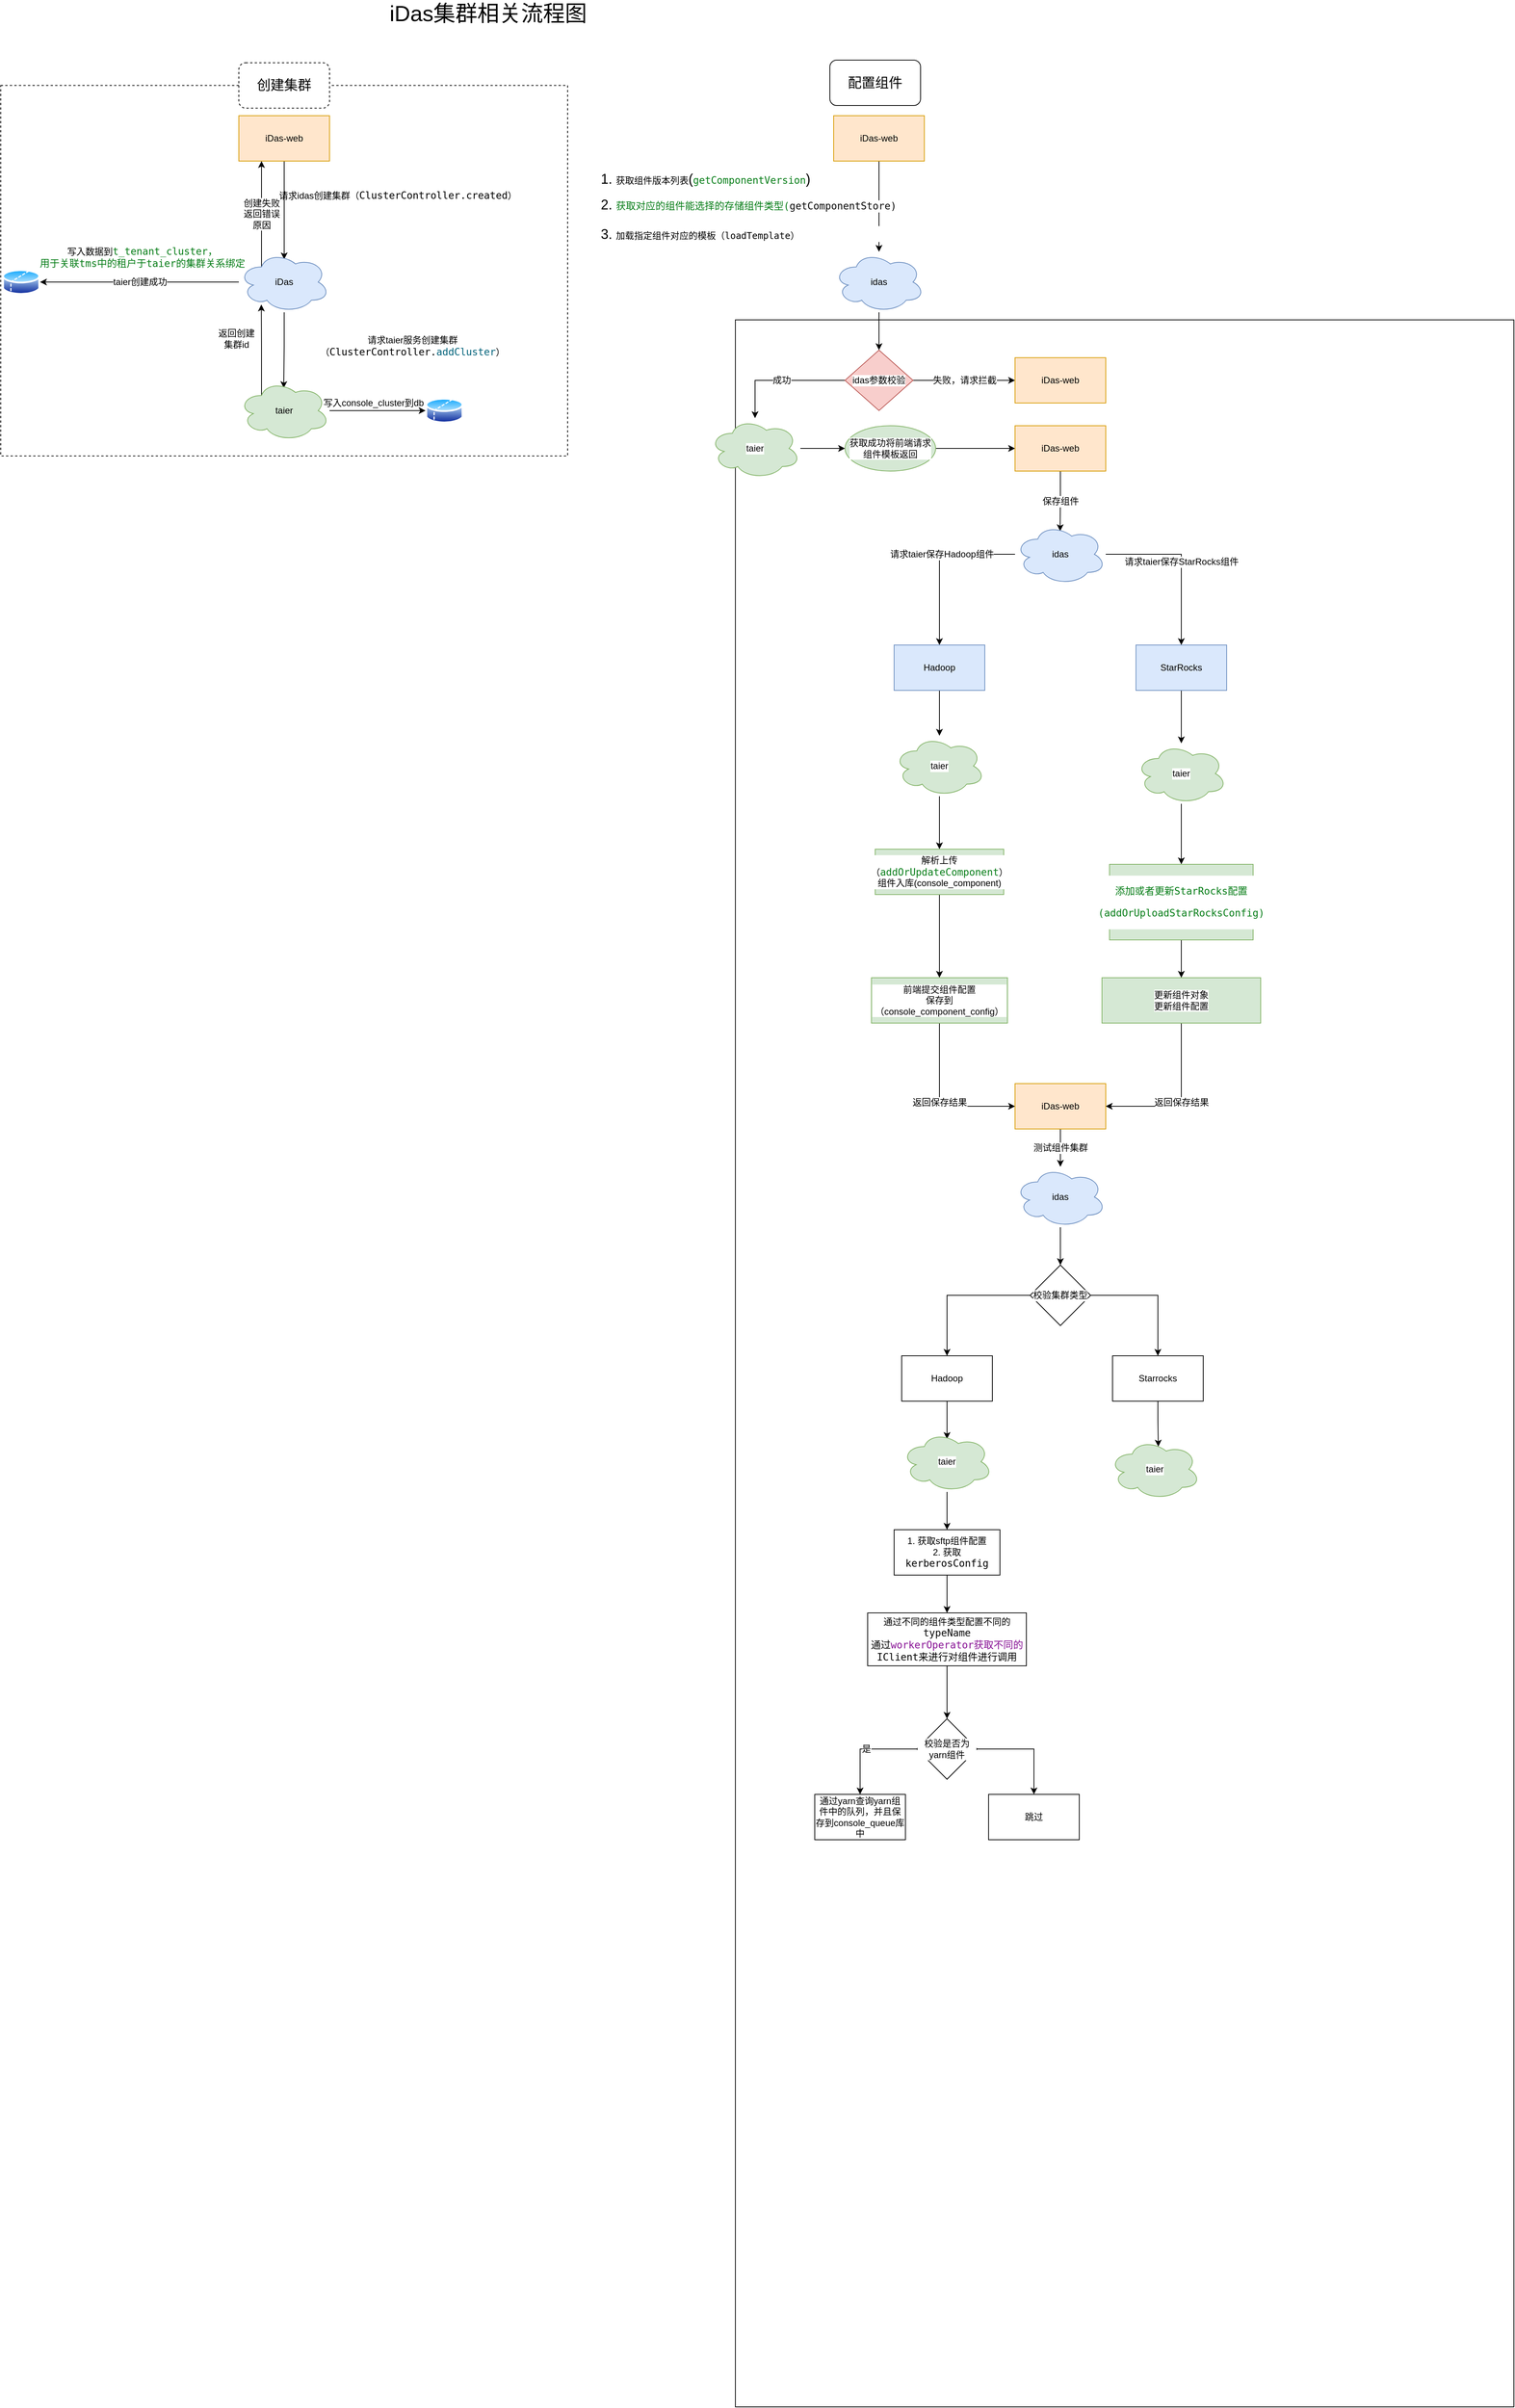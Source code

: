 <mxfile version="17.1.1" type="github">
  <diagram name="Page-1" id="c7558073-3199-34d8-9f00-42111426c3f3">
    <mxGraphModel dx="1656" dy="463" grid="1" gridSize="10" guides="1" tooltips="1" connect="1" arrows="1" fold="1" page="1" pageScale="1" pageWidth="826" pageHeight="1169" background="none" math="0" shadow="0">
      <root>
        <mxCell id="0" />
        <mxCell id="1" parent="0" />
        <mxCell id="lZClP9aSU73zNONE4iG2-143" value="" style="rounded=0;whiteSpace=wrap;html=1;dashed=1;fontSize=12;strokeColor=default;" vertex="1" parent="1">
          <mxGeometry x="-232" y="150" width="750" height="490" as="geometry" />
        </mxCell>
        <mxCell id="lZClP9aSU73zNONE4iG2-96" value="&lt;font style=&quot;font-size: 29px&quot;&gt;iDas集群相关流程图&lt;/font&gt;" style="text;html=1;strokeColor=none;fillColor=none;align=center;verticalAlign=middle;whiteSpace=wrap;rounded=0;" vertex="1" parent="1">
          <mxGeometry x="253" y="40" width="320" height="30" as="geometry" />
        </mxCell>
        <mxCell id="lZClP9aSU73zNONE4iG2-116" style="edgeStyle=orthogonalEdgeStyle;rounded=0;orthogonalLoop=1;jettySize=auto;html=1;fontSize=12;" edge="1" parent="1" source="lZClP9aSU73zNONE4iG2-98">
          <mxGeometry relative="1" as="geometry">
            <mxPoint x="143" y="380" as="targetPoint" />
          </mxGeometry>
        </mxCell>
        <mxCell id="lZClP9aSU73zNONE4iG2-98" value="iDas-web" style="rounded=0;whiteSpace=wrap;html=1;fontSize=12;fillColor=#ffe6cc;strokeColor=#d79b00;" vertex="1" parent="1">
          <mxGeometry x="83" y="190" width="120" height="60" as="geometry" />
        </mxCell>
        <mxCell id="lZClP9aSU73zNONE4iG2-127" value="" style="edgeStyle=orthogonalEdgeStyle;rounded=0;orthogonalLoop=1;jettySize=auto;html=1;fontSize=12;entryX=0.495;entryY=0.127;entryDx=0;entryDy=0;entryPerimeter=0;" edge="1" parent="1" source="lZClP9aSU73zNONE4iG2-125" target="lZClP9aSU73zNONE4iG2-126">
          <mxGeometry relative="1" as="geometry" />
        </mxCell>
        <mxCell id="lZClP9aSU73zNONE4iG2-136" value="taier创建成功" style="edgeStyle=orthogonalEdgeStyle;rounded=0;orthogonalLoop=1;jettySize=auto;html=1;fontSize=12;entryX=1;entryY=0.5;entryDx=0;entryDy=0;" edge="1" parent="1" source="lZClP9aSU73zNONE4iG2-125" target="lZClP9aSU73zNONE4iG2-138">
          <mxGeometry relative="1" as="geometry">
            <mxPoint x="490" y="410" as="targetPoint" />
            <Array as="points">
              <mxPoint x="-40" y="410" />
              <mxPoint x="-40" y="410" />
            </Array>
          </mxGeometry>
        </mxCell>
        <mxCell id="lZClP9aSU73zNONE4iG2-141" value="创建失败&lt;br&gt;返回错误&lt;br&gt;原因" style="edgeStyle=orthogonalEdgeStyle;rounded=0;orthogonalLoop=1;jettySize=auto;html=1;entryX=0.25;entryY=1;entryDx=0;entryDy=0;fontSize=12;exitX=0.25;exitY=0.25;exitDx=0;exitDy=0;exitPerimeter=0;" edge="1" parent="1" source="lZClP9aSU73zNONE4iG2-125" target="lZClP9aSU73zNONE4iG2-98">
          <mxGeometry relative="1" as="geometry" />
        </mxCell>
        <mxCell id="lZClP9aSU73zNONE4iG2-125" value="iDas" style="ellipse;shape=cloud;whiteSpace=wrap;html=1;fontSize=12;fillColor=#dae8fc;strokeColor=#6c8ebf;" vertex="1" parent="1">
          <mxGeometry x="83" y="370" width="120" height="80" as="geometry" />
        </mxCell>
        <mxCell id="lZClP9aSU73zNONE4iG2-129" style="edgeStyle=orthogonalEdgeStyle;rounded=0;orthogonalLoop=1;jettySize=auto;html=1;exitX=0.25;exitY=0.25;exitDx=0;exitDy=0;exitPerimeter=0;entryX=0.248;entryY=0.872;entryDx=0;entryDy=0;entryPerimeter=0;fontSize=12;" edge="1" parent="1" source="lZClP9aSU73zNONE4iG2-126" target="lZClP9aSU73zNONE4iG2-125">
          <mxGeometry relative="1" as="geometry" />
        </mxCell>
        <mxCell id="lZClP9aSU73zNONE4iG2-133" style="edgeStyle=orthogonalEdgeStyle;rounded=0;orthogonalLoop=1;jettySize=auto;html=1;entryX=0;entryY=0.5;entryDx=0;entryDy=0;fontSize=12;" edge="1" parent="1" source="lZClP9aSU73zNONE4iG2-126" target="lZClP9aSU73zNONE4iG2-131">
          <mxGeometry relative="1" as="geometry" />
        </mxCell>
        <mxCell id="lZClP9aSU73zNONE4iG2-126" value="taier" style="ellipse;shape=cloud;whiteSpace=wrap;html=1;fontSize=12;fillColor=#d5e8d4;strokeColor=#82b366;" vertex="1" parent="1">
          <mxGeometry x="83" y="540" width="120" height="80" as="geometry" />
        </mxCell>
        <mxCell id="lZClP9aSU73zNONE4iG2-128" value="&lt;p&gt;&lt;span&gt;请求taier服务创建集群&lt;/span&gt;&lt;span&gt;（&lt;/span&gt;&lt;span style=&quot;background-color: rgb(255 , 255 , 255) ; font-family: &amp;#34;jetbrains mono&amp;#34; , monospace ; font-size: 9.8pt&quot;&gt;ClusterController.&lt;/span&gt;&lt;span style=&quot;color: rgb(0 , 98 , 122) ; background-color: rgb(255 , 255 , 255) ; font-family: &amp;#34;jetbrains mono&amp;#34; , monospace ; font-size: 9.8pt&quot;&gt;addCluster&lt;/span&gt;&lt;span&gt;）&lt;/span&gt;&lt;/p&gt;" style="text;html=1;strokeColor=none;fillColor=none;align=center;verticalAlign=middle;whiteSpace=wrap;rounded=0;fontSize=12;dashed=1;" vertex="1" parent="1">
          <mxGeometry x="143" y="470" width="340" height="50" as="geometry" />
        </mxCell>
        <mxCell id="lZClP9aSU73zNONE4iG2-130" value="返回创建集群id" style="text;html=1;strokeColor=none;fillColor=none;align=center;verticalAlign=middle;whiteSpace=wrap;rounded=0;dashed=1;fontSize=12;" vertex="1" parent="1">
          <mxGeometry x="50" y="470" width="60" height="30" as="geometry" />
        </mxCell>
        <mxCell id="lZClP9aSU73zNONE4iG2-131" value="" style="aspect=fixed;perimeter=ellipsePerimeter;html=1;align=center;shadow=0;dashed=0;spacingTop=3;image;image=img/lib/active_directory/database_partition_2.svg;fontSize=12;strokeColor=default;" vertex="1" parent="1">
          <mxGeometry x="330" y="561.5" width="50" height="37" as="geometry" />
        </mxCell>
        <mxCell id="lZClP9aSU73zNONE4iG2-134" value="写入console_cluster到db" style="text;html=1;strokeColor=none;fillColor=none;align=center;verticalAlign=middle;whiteSpace=wrap;rounded=0;dashed=1;fontSize=12;" vertex="1" parent="1">
          <mxGeometry x="193" y="555" width="137" height="30" as="geometry" />
        </mxCell>
        <mxCell id="lZClP9aSU73zNONE4iG2-135" value="&lt;span&gt;请求idas创建集群（&lt;/span&gt;&lt;span style=&quot;font-family: &amp;#34;jetbrains mono&amp;#34; , monospace ; font-size: 13.067px ; background-color: rgb(255 , 255 , 255)&quot;&gt;ClusterController.created&lt;/span&gt;&lt;span&gt;）&lt;/span&gt;" style="text;html=1;strokeColor=none;fillColor=none;align=center;verticalAlign=middle;whiteSpace=wrap;rounded=0;dashed=1;fontSize=12;" vertex="1" parent="1">
          <mxGeometry x="120" y="280" width="347" height="30" as="geometry" />
        </mxCell>
        <mxCell id="lZClP9aSU73zNONE4iG2-137" value="写入数据到&lt;span style=&quot;color: rgb(6 , 125 , 23) ; background-color: rgb(255 , 255 , 255) ; font-family: &amp;#34;jetbrains mono&amp;#34; , monospace ; font-size: 9.8pt&quot;&gt;t_tenant_cluster，&lt;br&gt;用于关联tms中的租户于taier的集群关系绑定&lt;/span&gt;" style="text;html=1;align=center;verticalAlign=middle;resizable=0;points=[];autosize=1;strokeColor=none;fillColor=none;fontSize=12;rotation=0;" vertex="1" parent="1">
          <mxGeometry x="-180" y="361.5" width="270" height="30" as="geometry" />
        </mxCell>
        <mxCell id="lZClP9aSU73zNONE4iG2-138" value="" style="aspect=fixed;perimeter=ellipsePerimeter;html=1;align=center;shadow=0;dashed=0;spacingTop=3;image;image=img/lib/active_directory/database_partition_2.svg;fontSize=12;strokeColor=default;" vertex="1" parent="1">
          <mxGeometry x="-230" y="391.5" width="50" height="37" as="geometry" />
        </mxCell>
        <mxCell id="lZClP9aSU73zNONE4iG2-144" value="&lt;font style=&quot;font-size: 18px&quot;&gt;创建集群&lt;/font&gt;" style="rounded=1;whiteSpace=wrap;html=1;dashed=1;fontSize=12;strokeColor=default;" vertex="1" parent="1">
          <mxGeometry x="83" y="120" width="120" height="60" as="geometry" />
        </mxCell>
        <mxCell id="lZClP9aSU73zNONE4iG2-145" value="" style="rounded=0;whiteSpace=wrap;html=1;fontSize=12;strokeColor=default;" vertex="1" parent="1">
          <mxGeometry x="740" y="460" width="1030" height="2760" as="geometry" />
        </mxCell>
        <mxCell id="lZClP9aSU73zNONE4iG2-146" value="&lt;font style=&quot;font-size: 18px&quot;&gt;配置组件&lt;/font&gt;" style="rounded=1;whiteSpace=wrap;html=1;fontSize=12;strokeColor=default;" vertex="1" parent="1">
          <mxGeometry x="865" y="116.5" width="120" height="60" as="geometry" />
        </mxCell>
        <mxCell id="lZClP9aSU73zNONE4iG2-149" value="" style="edgeStyle=orthogonalEdgeStyle;rounded=0;orthogonalLoop=1;jettySize=auto;html=1;fontSize=18;" edge="1" parent="1" source="lZClP9aSU73zNONE4iG2-147" target="lZClP9aSU73zNONE4iG2-148">
          <mxGeometry relative="1" as="geometry" />
        </mxCell>
        <mxCell id="lZClP9aSU73zNONE4iG2-147" value="iDas-web" style="rounded=0;whiteSpace=wrap;html=1;fontSize=12;fillColor=#ffe6cc;strokeColor=#d79b00;" vertex="1" parent="1">
          <mxGeometry x="870" y="190" width="120" height="60" as="geometry" />
        </mxCell>
        <mxCell id="lZClP9aSU73zNONE4iG2-158" value="" style="edgeStyle=orthogonalEdgeStyle;rounded=0;orthogonalLoop=1;jettySize=auto;html=1;fontSize=12;fontColor=#000000;entryX=0.5;entryY=0;entryDx=0;entryDy=0;" edge="1" parent="1" source="lZClP9aSU73zNONE4iG2-148" target="lZClP9aSU73zNONE4iG2-159">
          <mxGeometry relative="1" as="geometry">
            <mxPoint x="930" y="501.5" as="targetPoint" />
          </mxGeometry>
        </mxCell>
        <mxCell id="lZClP9aSU73zNONE4iG2-148" value="idas" style="ellipse;shape=cloud;whiteSpace=wrap;html=1;fillColor=#dae8fc;strokeColor=#6c8ebf;rounded=0;" vertex="1" parent="1">
          <mxGeometry x="870" y="370" width="120" height="80" as="geometry" />
        </mxCell>
        <mxCell id="lZClP9aSU73zNONE4iG2-150" value="&lt;ol&gt;&lt;li&gt;&lt;span style=&quot;font-size: 12px&quot;&gt;获取组件版本列表&lt;/span&gt;&lt;span&gt;(&lt;/span&gt;&lt;span style=&quot;color: rgb(6 , 125 , 23) ; background-color: rgb(255 , 255 , 255) ; font-family: &amp;#34;jetbrains mono&amp;#34; , monospace ; font-size: 9.8pt&quot;&gt;getComponentVersion&lt;/span&gt;&lt;span&gt;)&lt;/span&gt;&lt;/li&gt;&lt;li&gt;&lt;span&gt;&lt;pre style=&quot;background-color: #ffffff ; color: #080808 ; font-family: &amp;#34;宋体&amp;#34; , monospace ; font-size: 9.8pt&quot;&gt;&lt;span style=&quot;color: #067d17&quot;&gt;获取对应的组件能选择的存储组件类型(&lt;/span&gt;getComponentStore)&lt;/pre&gt;&lt;/span&gt;&lt;/li&gt;&lt;li&gt;&lt;pre style=&quot;background-color: rgb(255 , 255 , 255)&quot;&gt;&lt;span style=&quot;font-size: 12px&quot;&gt;加载指定组件对应的模板（loadTemplate）&lt;/span&gt;&lt;/pre&gt;&lt;/li&gt;&lt;/ol&gt;" style="text;html=1;strokeColor=none;fillColor=none;align=left;verticalAlign=middle;whiteSpace=wrap;rounded=0;dashed=1;fontSize=18;" vertex="1" parent="1">
          <mxGeometry x="540" y="250" width="420" height="120" as="geometry" />
        </mxCell>
        <mxCell id="lZClP9aSU73zNONE4iG2-162" value="成功" style="edgeStyle=orthogonalEdgeStyle;rounded=0;orthogonalLoop=1;jettySize=auto;html=1;fontSize=12;fontColor=#000000;" edge="1" parent="1" source="lZClP9aSU73zNONE4iG2-159" target="lZClP9aSU73zNONE4iG2-161">
          <mxGeometry relative="1" as="geometry" />
        </mxCell>
        <mxCell id="lZClP9aSU73zNONE4iG2-163" value="失败，请求拦截" style="edgeStyle=orthogonalEdgeStyle;rounded=0;orthogonalLoop=1;jettySize=auto;html=1;fontSize=12;fontColor=#000000;entryX=0;entryY=0.5;entryDx=0;entryDy=0;" edge="1" parent="1" source="lZClP9aSU73zNONE4iG2-159" target="lZClP9aSU73zNONE4iG2-172">
          <mxGeometry relative="1" as="geometry">
            <Array as="points" />
          </mxGeometry>
        </mxCell>
        <mxCell id="lZClP9aSU73zNONE4iG2-159" value="idas参数校验" style="rhombus;whiteSpace=wrap;html=1;labelBackgroundColor=#FFFFFF;fontSize=12;strokeColor=#b85450;fillColor=#f8cecc;" vertex="1" parent="1">
          <mxGeometry x="885" y="500" width="90" height="80" as="geometry" />
        </mxCell>
        <mxCell id="lZClP9aSU73zNONE4iG2-166" value="" style="edgeStyle=orthogonalEdgeStyle;rounded=0;orthogonalLoop=1;jettySize=auto;html=1;fontSize=12;fontColor=#000000;" edge="1" parent="1" source="lZClP9aSU73zNONE4iG2-161" target="lZClP9aSU73zNONE4iG2-165">
          <mxGeometry relative="1" as="geometry" />
        </mxCell>
        <mxCell id="lZClP9aSU73zNONE4iG2-161" value="taier" style="ellipse;shape=cloud;whiteSpace=wrap;html=1;fillColor=#d5e8d4;strokeColor=#82b366;labelBackgroundColor=#FFFFFF;" vertex="1" parent="1">
          <mxGeometry x="706" y="590" width="120" height="80" as="geometry" />
        </mxCell>
        <mxCell id="lZClP9aSU73zNONE4iG2-168" style="edgeStyle=orthogonalEdgeStyle;rounded=0;orthogonalLoop=1;jettySize=auto;html=1;entryX=0;entryY=0.5;entryDx=0;entryDy=0;fontSize=12;fontColor=#000000;" edge="1" parent="1" source="lZClP9aSU73zNONE4iG2-165" target="lZClP9aSU73zNONE4iG2-167">
          <mxGeometry relative="1" as="geometry" />
        </mxCell>
        <mxCell id="lZClP9aSU73zNONE4iG2-165" value="获取成功将前端请求&lt;br&gt;组件模板返回" style="ellipse;whiteSpace=wrap;html=1;fillColor=#d5e8d4;strokeColor=#82b366;labelBackgroundColor=#FFFFFF;" vertex="1" parent="1">
          <mxGeometry x="885" y="600" width="120" height="60" as="geometry" />
        </mxCell>
        <mxCell id="lZClP9aSU73zNONE4iG2-170" value="保存组件" style="edgeStyle=orthogonalEdgeStyle;rounded=0;orthogonalLoop=1;jettySize=auto;html=1;entryX=0.497;entryY=0.118;entryDx=0;entryDy=0;entryPerimeter=0;fontSize=12;fontColor=#000000;" edge="1" parent="1" source="lZClP9aSU73zNONE4iG2-167" target="lZClP9aSU73zNONE4iG2-169">
          <mxGeometry relative="1" as="geometry" />
        </mxCell>
        <mxCell id="lZClP9aSU73zNONE4iG2-167" value="iDas-web" style="rounded=0;whiteSpace=wrap;html=1;fontSize=12;fillColor=#ffe6cc;strokeColor=#d79b00;" vertex="1" parent="1">
          <mxGeometry x="1110" y="600" width="120" height="60" as="geometry" />
        </mxCell>
        <mxCell id="lZClP9aSU73zNONE4iG2-174" value="" style="edgeStyle=orthogonalEdgeStyle;rounded=0;orthogonalLoop=1;jettySize=auto;html=1;fontSize=12;fontColor=#000000;" edge="1" parent="1" source="lZClP9aSU73zNONE4iG2-169" target="lZClP9aSU73zNONE4iG2-173">
          <mxGeometry relative="1" as="geometry" />
        </mxCell>
        <mxCell id="lZClP9aSU73zNONE4iG2-180" value="请求taier保存Hadoop组件" style="edgeLabel;html=1;align=center;verticalAlign=middle;resizable=0;points=[];fontSize=12;fontColor=#000000;" vertex="1" connectable="0" parent="lZClP9aSU73zNONE4iG2-174">
          <mxGeometry x="-0.12" relative="1" as="geometry">
            <mxPoint as="offset" />
          </mxGeometry>
        </mxCell>
        <mxCell id="lZClP9aSU73zNONE4iG2-176" value="请求taier保存StarRocks组件" style="edgeStyle=orthogonalEdgeStyle;rounded=0;orthogonalLoop=1;jettySize=auto;html=1;fontSize=12;fontColor=#000000;" edge="1" parent="1" source="lZClP9aSU73zNONE4iG2-169" target="lZClP9aSU73zNONE4iG2-175">
          <mxGeometry relative="1" as="geometry" />
        </mxCell>
        <mxCell id="lZClP9aSU73zNONE4iG2-169" value="idas" style="ellipse;shape=cloud;whiteSpace=wrap;html=1;fillColor=#dae8fc;strokeColor=#6c8ebf;rounded=0;" vertex="1" parent="1">
          <mxGeometry x="1110" y="730" width="120" height="80" as="geometry" />
        </mxCell>
        <mxCell id="lZClP9aSU73zNONE4iG2-172" value="iDas-web" style="rounded=0;whiteSpace=wrap;html=1;fontSize=12;fillColor=#ffe6cc;strokeColor=#d79b00;" vertex="1" parent="1">
          <mxGeometry x="1110" y="510" width="120" height="60" as="geometry" />
        </mxCell>
        <mxCell id="lZClP9aSU73zNONE4iG2-184" style="edgeStyle=orthogonalEdgeStyle;rounded=0;orthogonalLoop=1;jettySize=auto;html=1;fontSize=12;fontColor=#000000;" edge="1" parent="1" source="lZClP9aSU73zNONE4iG2-173" target="lZClP9aSU73zNONE4iG2-179">
          <mxGeometry relative="1" as="geometry" />
        </mxCell>
        <mxCell id="lZClP9aSU73zNONE4iG2-173" value="Hadoop" style="whiteSpace=wrap;html=1;fillColor=#dae8fc;strokeColor=#6c8ebf;rounded=0;" vertex="1" parent="1">
          <mxGeometry x="950" y="890" width="120" height="60" as="geometry" />
        </mxCell>
        <mxCell id="lZClP9aSU73zNONE4iG2-192" value="" style="edgeStyle=orthogonalEdgeStyle;rounded=0;orthogonalLoop=1;jettySize=auto;html=1;fontSize=12;fontColor=#000000;" edge="1" parent="1" source="lZClP9aSU73zNONE4iG2-175" target="lZClP9aSU73zNONE4iG2-193">
          <mxGeometry relative="1" as="geometry">
            <mxPoint x="1330" y="1030" as="targetPoint" />
          </mxGeometry>
        </mxCell>
        <mxCell id="lZClP9aSU73zNONE4iG2-175" value="StarRocks" style="whiteSpace=wrap;html=1;fillColor=#dae8fc;strokeColor=#6c8ebf;rounded=0;" vertex="1" parent="1">
          <mxGeometry x="1270" y="890" width="120" height="60" as="geometry" />
        </mxCell>
        <mxCell id="lZClP9aSU73zNONE4iG2-186" value="" style="edgeStyle=orthogonalEdgeStyle;rounded=0;orthogonalLoop=1;jettySize=auto;html=1;fontSize=12;fontColor=#000000;" edge="1" parent="1" source="lZClP9aSU73zNONE4iG2-179" target="lZClP9aSU73zNONE4iG2-185">
          <mxGeometry relative="1" as="geometry" />
        </mxCell>
        <mxCell id="lZClP9aSU73zNONE4iG2-179" value="taier" style="ellipse;shape=cloud;whiteSpace=wrap;html=1;fillColor=#d5e8d4;strokeColor=#82b366;labelBackgroundColor=#FFFFFF;" vertex="1" parent="1">
          <mxGeometry x="950" y="1010" width="120" height="80" as="geometry" />
        </mxCell>
        <mxCell id="lZClP9aSU73zNONE4iG2-188" value="" style="edgeStyle=orthogonalEdgeStyle;rounded=0;orthogonalLoop=1;jettySize=auto;html=1;fontSize=12;fontColor=#000000;" edge="1" parent="1" source="lZClP9aSU73zNONE4iG2-185" target="lZClP9aSU73zNONE4iG2-187">
          <mxGeometry relative="1" as="geometry" />
        </mxCell>
        <mxCell id="lZClP9aSU73zNONE4iG2-185" value="解析上传&lt;br&gt;（&lt;span style=&quot;color: rgb(6 , 125 , 23) ; font-family: &amp;#34;jetbrains mono&amp;#34; , monospace ; font-size: 9.8pt&quot;&gt;addOrUpdateComponent&lt;/span&gt;）&lt;br&gt;组件入库(console_component)" style="whiteSpace=wrap;html=1;fillColor=#d5e8d4;strokeColor=#82b366;labelBackgroundColor=#FFFFFF;" vertex="1" parent="1">
          <mxGeometry x="925" y="1160" width="170" height="60" as="geometry" />
        </mxCell>
        <mxCell id="lZClP9aSU73zNONE4iG2-200" value="返回保存结果" style="edgeStyle=orthogonalEdgeStyle;rounded=0;orthogonalLoop=1;jettySize=auto;html=1;entryX=0;entryY=0.5;entryDx=0;entryDy=0;fontSize=12;fontColor=#000000;exitX=0.5;exitY=1;exitDx=0;exitDy=0;" edge="1" parent="1" source="lZClP9aSU73zNONE4iG2-187" target="lZClP9aSU73zNONE4iG2-199">
          <mxGeometry relative="1" as="geometry" />
        </mxCell>
        <mxCell id="lZClP9aSU73zNONE4iG2-187" value="前端提交组件配置&lt;br&gt;保存到（console_component_config）" style="whiteSpace=wrap;html=1;fillColor=#d5e8d4;strokeColor=#82b366;labelBackgroundColor=#FFFFFF;" vertex="1" parent="1">
          <mxGeometry x="920" y="1330" width="180" height="60" as="geometry" />
        </mxCell>
        <mxCell id="lZClP9aSU73zNONE4iG2-195" value="" style="edgeStyle=orthogonalEdgeStyle;rounded=0;orthogonalLoop=1;jettySize=auto;html=1;fontSize=12;fontColor=#000000;" edge="1" parent="1" source="lZClP9aSU73zNONE4iG2-193" target="lZClP9aSU73zNONE4iG2-194">
          <mxGeometry relative="1" as="geometry" />
        </mxCell>
        <mxCell id="lZClP9aSU73zNONE4iG2-193" value="taier" style="ellipse;shape=cloud;whiteSpace=wrap;html=1;fillColor=#d5e8d4;strokeColor=#82b366;labelBackgroundColor=#FFFFFF;" vertex="1" parent="1">
          <mxGeometry x="1270" y="1020" width="120" height="80" as="geometry" />
        </mxCell>
        <mxCell id="lZClP9aSU73zNONE4iG2-197" value="" style="edgeStyle=orthogonalEdgeStyle;rounded=0;orthogonalLoop=1;jettySize=auto;html=1;fontSize=12;fontColor=#000000;" edge="1" parent="1" source="lZClP9aSU73zNONE4iG2-194" target="lZClP9aSU73zNONE4iG2-196">
          <mxGeometry relative="1" as="geometry" />
        </mxCell>
        <mxCell id="lZClP9aSU73zNONE4iG2-194" value="&lt;pre style=&quot;background-color: rgb(255 , 255 , 255) ; font-family: &amp;#34;jetbrains mono&amp;#34; , monospace ; font-size: 9.8pt&quot;&gt;&lt;pre style=&quot;color: rgb(8 , 8 , 8) ; font-family: , monospace ; font-size: 9.8pt&quot;&gt;&lt;span style=&quot;color: #067d17&quot;&gt;添加或者更新&lt;/span&gt;&lt;span style=&quot;color: #067d17 ; font-family: &amp;#34;jetbrains mono&amp;#34; , monospace&quot;&gt;StarRocks&lt;/span&gt;&lt;span style=&quot;color: #067d17&quot;&gt;配置&lt;/span&gt;&lt;/pre&gt;&lt;/pre&gt;&lt;pre style=&quot;background-color: #ffffff ; color: #080808 ; font-family: &amp;#34;jetbrains mono&amp;#34; , monospace ; font-size: 9.8pt&quot;&gt;&lt;span style=&quot;color: #067d17&quot;&gt;(addOrUploadStarRocksConfig)&lt;/span&gt;&lt;/pre&gt;" style="whiteSpace=wrap;html=1;fillColor=#d5e8d4;strokeColor=#82b366;labelBackgroundColor=#FFFFFF;" vertex="1" parent="1">
          <mxGeometry x="1235" y="1180" width="190" height="100" as="geometry" />
        </mxCell>
        <mxCell id="lZClP9aSU73zNONE4iG2-201" value="返回保存结果" style="edgeStyle=orthogonalEdgeStyle;rounded=0;orthogonalLoop=1;jettySize=auto;html=1;entryX=1;entryY=0.5;entryDx=0;entryDy=0;fontSize=12;fontColor=#000000;exitX=0.5;exitY=1;exitDx=0;exitDy=0;" edge="1" parent="1" source="lZClP9aSU73zNONE4iG2-196" target="lZClP9aSU73zNONE4iG2-199">
          <mxGeometry relative="1" as="geometry" />
        </mxCell>
        <mxCell id="lZClP9aSU73zNONE4iG2-196" value="更新组件对象&lt;br&gt;更新组件配置" style="whiteSpace=wrap;html=1;fillColor=#d5e8d4;strokeColor=#82b366;labelBackgroundColor=#FFFFFF;" vertex="1" parent="1">
          <mxGeometry x="1225" y="1330" width="210" height="60" as="geometry" />
        </mxCell>
        <mxCell id="lZClP9aSU73zNONE4iG2-203" value="测试组件集群" style="edgeStyle=orthogonalEdgeStyle;rounded=0;orthogonalLoop=1;jettySize=auto;html=1;fontSize=12;fontColor=#000000;" edge="1" parent="1" source="lZClP9aSU73zNONE4iG2-199" target="lZClP9aSU73zNONE4iG2-202">
          <mxGeometry relative="1" as="geometry" />
        </mxCell>
        <mxCell id="lZClP9aSU73zNONE4iG2-199" value="iDas-web" style="rounded=0;whiteSpace=wrap;html=1;fontSize=12;fillColor=#ffe6cc;strokeColor=#d79b00;" vertex="1" parent="1">
          <mxGeometry x="1110" y="1470" width="120" height="60" as="geometry" />
        </mxCell>
        <mxCell id="lZClP9aSU73zNONE4iG2-205" style="edgeStyle=orthogonalEdgeStyle;rounded=0;orthogonalLoop=1;jettySize=auto;html=1;entryX=0.5;entryY=0;entryDx=0;entryDy=0;fontSize=12;fontColor=#000000;" edge="1" parent="1" source="lZClP9aSU73zNONE4iG2-202" target="lZClP9aSU73zNONE4iG2-204">
          <mxGeometry relative="1" as="geometry" />
        </mxCell>
        <mxCell id="lZClP9aSU73zNONE4iG2-202" value="idas" style="ellipse;shape=cloud;whiteSpace=wrap;html=1;fillColor=#dae8fc;strokeColor=#6c8ebf;rounded=0;" vertex="1" parent="1">
          <mxGeometry x="1110" y="1580" width="120" height="80" as="geometry" />
        </mxCell>
        <mxCell id="lZClP9aSU73zNONE4iG2-207" value="" style="edgeStyle=orthogonalEdgeStyle;rounded=0;orthogonalLoop=1;jettySize=auto;html=1;fontSize=12;fontColor=#000000;entryX=0.5;entryY=0;entryDx=0;entryDy=0;" edge="1" parent="1" source="lZClP9aSU73zNONE4iG2-204" target="lZClP9aSU73zNONE4iG2-206">
          <mxGeometry relative="1" as="geometry">
            <mxPoint x="1020" y="1830" as="targetPoint" />
          </mxGeometry>
        </mxCell>
        <mxCell id="lZClP9aSU73zNONE4iG2-209" value="" style="edgeStyle=orthogonalEdgeStyle;rounded=0;orthogonalLoop=1;jettySize=auto;html=1;fontSize=12;fontColor=#000000;" edge="1" parent="1" source="lZClP9aSU73zNONE4iG2-204" target="lZClP9aSU73zNONE4iG2-208">
          <mxGeometry relative="1" as="geometry" />
        </mxCell>
        <mxCell id="lZClP9aSU73zNONE4iG2-204" value="校验集群类型" style="rhombus;whiteSpace=wrap;html=1;labelBackgroundColor=#FFFFFF;fontSize=12;fontColor=#000000;strokeColor=default;" vertex="1" parent="1">
          <mxGeometry x="1130" y="1710" width="80" height="80" as="geometry" />
        </mxCell>
        <mxCell id="lZClP9aSU73zNONE4iG2-211" value="" style="edgeStyle=orthogonalEdgeStyle;rounded=0;orthogonalLoop=1;jettySize=auto;html=1;fontSize=12;fontColor=#000000;entryX=0.5;entryY=0.125;entryDx=0;entryDy=0;entryPerimeter=0;" edge="1" parent="1" source="lZClP9aSU73zNONE4iG2-206" target="lZClP9aSU73zNONE4iG2-226">
          <mxGeometry relative="1" as="geometry" />
        </mxCell>
        <mxCell id="lZClP9aSU73zNONE4iG2-206" value="Hadoop" style="whiteSpace=wrap;html=1;fontColor=#000000;labelBackgroundColor=#FFFFFF;" vertex="1" parent="1">
          <mxGeometry x="960" y="1830" width="120" height="60" as="geometry" />
        </mxCell>
        <mxCell id="lZClP9aSU73zNONE4iG2-229" style="edgeStyle=orthogonalEdgeStyle;rounded=0;orthogonalLoop=1;jettySize=auto;html=1;entryX=0.538;entryY=0.126;entryDx=0;entryDy=0;entryPerimeter=0;fontSize=12;fontColor=#000000;" edge="1" parent="1" source="lZClP9aSU73zNONE4iG2-208" target="lZClP9aSU73zNONE4iG2-228">
          <mxGeometry relative="1" as="geometry" />
        </mxCell>
        <mxCell id="lZClP9aSU73zNONE4iG2-208" value="Starrocks" style="whiteSpace=wrap;html=1;fontColor=#000000;labelBackgroundColor=#FFFFFF;" vertex="1" parent="1">
          <mxGeometry x="1239" y="1830" width="120" height="60" as="geometry" />
        </mxCell>
        <mxCell id="lZClP9aSU73zNONE4iG2-213" value="" style="edgeStyle=orthogonalEdgeStyle;rounded=0;orthogonalLoop=1;jettySize=auto;html=1;fontSize=12;fontColor=#000000;" edge="1" parent="1" source="lZClP9aSU73zNONE4iG2-210" target="lZClP9aSU73zNONE4iG2-212">
          <mxGeometry relative="1" as="geometry" />
        </mxCell>
        <mxCell id="lZClP9aSU73zNONE4iG2-210" value="1. 获取sftp组件配置&lt;br&gt;2. 获取&lt;span style=&quot;font-family: &amp;#34;jetbrains mono&amp;#34; , monospace ; font-size: 9.8pt&quot;&gt;kerberosConfig&lt;/span&gt;" style="whiteSpace=wrap;html=1;fontColor=#000000;labelBackgroundColor=#FFFFFF;" vertex="1" parent="1">
          <mxGeometry x="950" y="2060" width="140" height="60" as="geometry" />
        </mxCell>
        <mxCell id="lZClP9aSU73zNONE4iG2-218" value="" style="edgeStyle=orthogonalEdgeStyle;rounded=0;orthogonalLoop=1;jettySize=auto;html=1;fontSize=12;fontColor=#000000;" edge="1" parent="1" source="lZClP9aSU73zNONE4iG2-212" target="lZClP9aSU73zNONE4iG2-217">
          <mxGeometry relative="1" as="geometry" />
        </mxCell>
        <mxCell id="lZClP9aSU73zNONE4iG2-212" value="通过不同的组件类型配置不同的&lt;span style=&quot;color: rgb(8 , 8 , 8) ; font-family: &amp;#34;jetbrains mono&amp;#34; , monospace ; font-size: 9.8pt&quot;&gt;typeName&lt;br&gt;通过&lt;/span&gt;&lt;span style=&quot;color: rgb(135 , 16 , 148) ; font-family: &amp;#34;jetbrains mono&amp;#34; , monospace ; font-size: 9.8pt&quot;&gt;workerOperator获取不同的&lt;/span&gt;&lt;span style=&quot;font-family: &amp;#34;jetbrains mono&amp;#34; , monospace ; font-size: 9.8pt&quot;&gt;IClient来进行对组件进行调用&lt;/span&gt;" style="whiteSpace=wrap;html=1;fontColor=#000000;labelBackgroundColor=#FFFFFF;" vertex="1" parent="1">
          <mxGeometry x="915" y="2170" width="210" height="70" as="geometry" />
        </mxCell>
        <mxCell id="lZClP9aSU73zNONE4iG2-223" value="是" style="edgeStyle=orthogonalEdgeStyle;rounded=0;orthogonalLoop=1;jettySize=auto;html=1;entryX=0.5;entryY=0;entryDx=0;entryDy=0;fontSize=12;fontColor=#000000;" edge="1" parent="1" source="lZClP9aSU73zNONE4iG2-217" target="lZClP9aSU73zNONE4iG2-219">
          <mxGeometry relative="1" as="geometry" />
        </mxCell>
        <mxCell id="lZClP9aSU73zNONE4iG2-225" value="" style="edgeStyle=orthogonalEdgeStyle;rounded=0;orthogonalLoop=1;jettySize=auto;html=1;fontSize=12;fontColor=#000000;" edge="1" parent="1" source="lZClP9aSU73zNONE4iG2-217" target="lZClP9aSU73zNONE4iG2-224">
          <mxGeometry relative="1" as="geometry" />
        </mxCell>
        <mxCell id="lZClP9aSU73zNONE4iG2-217" value="校验是否为yarn组件" style="rhombus;whiteSpace=wrap;html=1;fontColor=#000000;labelBackgroundColor=#FFFFFF;" vertex="1" parent="1">
          <mxGeometry x="980" y="2310" width="80" height="80" as="geometry" />
        </mxCell>
        <mxCell id="lZClP9aSU73zNONE4iG2-219" value="通过yarn查询yarn组件中的队列，并且保存到console_queue库中" style="whiteSpace=wrap;html=1;fontColor=#000000;labelBackgroundColor=#FFFFFF;" vertex="1" parent="1">
          <mxGeometry x="845" y="2410" width="120" height="60" as="geometry" />
        </mxCell>
        <mxCell id="lZClP9aSU73zNONE4iG2-224" value="跳过" style="whiteSpace=wrap;html=1;fontColor=#000000;labelBackgroundColor=#FFFFFF;" vertex="1" parent="1">
          <mxGeometry x="1075" y="2410" width="120" height="60" as="geometry" />
        </mxCell>
        <mxCell id="lZClP9aSU73zNONE4iG2-227" style="edgeStyle=orthogonalEdgeStyle;rounded=0;orthogonalLoop=1;jettySize=auto;html=1;entryX=0.5;entryY=0;entryDx=0;entryDy=0;fontSize=12;fontColor=#000000;" edge="1" parent="1" source="lZClP9aSU73zNONE4iG2-226" target="lZClP9aSU73zNONE4iG2-210">
          <mxGeometry relative="1" as="geometry" />
        </mxCell>
        <mxCell id="lZClP9aSU73zNONE4iG2-226" value="taier" style="ellipse;shape=cloud;whiteSpace=wrap;html=1;fillColor=#d5e8d4;strokeColor=#82b366;labelBackgroundColor=#FFFFFF;" vertex="1" parent="1">
          <mxGeometry x="960" y="1930" width="120" height="80" as="geometry" />
        </mxCell>
        <mxCell id="lZClP9aSU73zNONE4iG2-228" value="taier" style="ellipse;shape=cloud;whiteSpace=wrap;html=1;fillColor=#d5e8d4;strokeColor=#82b366;labelBackgroundColor=#FFFFFF;" vertex="1" parent="1">
          <mxGeometry x="1235" y="1940" width="120" height="80" as="geometry" />
        </mxCell>
      </root>
    </mxGraphModel>
  </diagram>
</mxfile>
